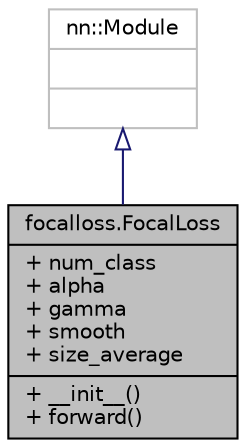 digraph "focalloss.FocalLoss"
{
 // LATEX_PDF_SIZE
  edge [fontname="Helvetica",fontsize="10",labelfontname="Helvetica",labelfontsize="10"];
  node [fontname="Helvetica",fontsize="10",shape=record];
  Node1 [label="{focalloss.FocalLoss\n|+ num_class\l+ alpha\l+ gamma\l+ smooth\l+ size_average\l|+ __init__()\l+ forward()\l}",height=0.2,width=0.4,color="black", fillcolor="grey75", style="filled", fontcolor="black",tooltip=" "];
  Node2 -> Node1 [dir="back",color="midnightblue",fontsize="10",style="solid",arrowtail="onormal",fontname="Helvetica"];
  Node2 [label="{nn::Module\n||}",height=0.2,width=0.4,color="grey75", fillcolor="white", style="filled",tooltip=" "];
}
